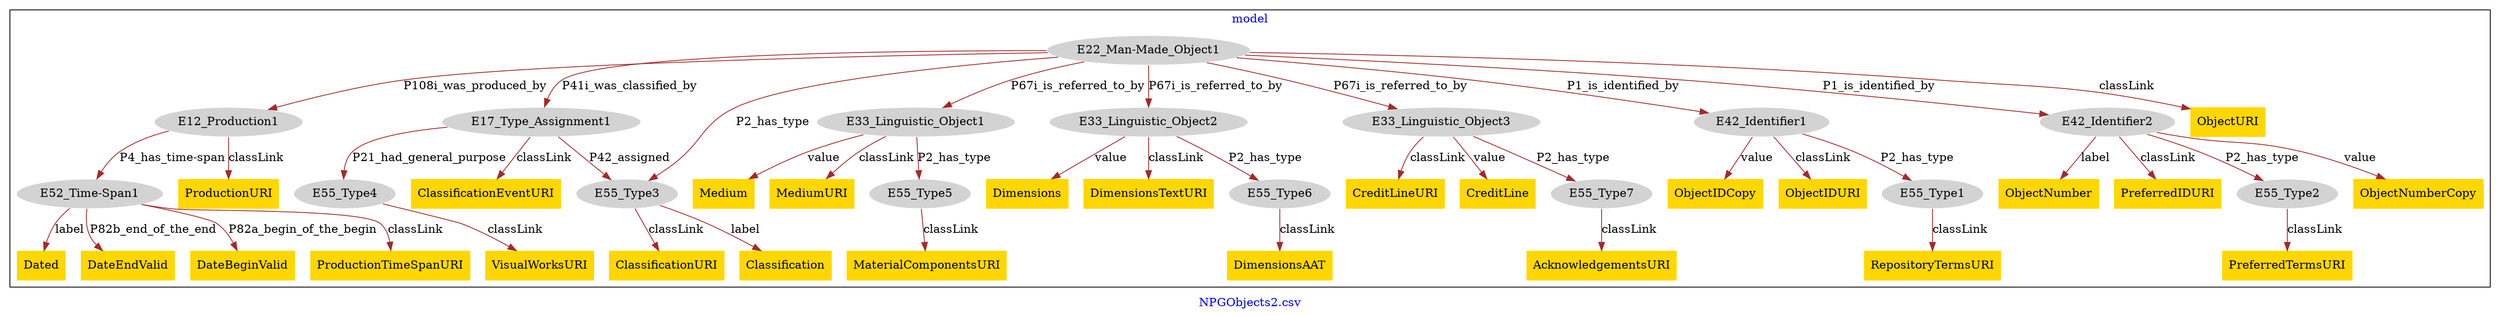 digraph n0 {
fontcolor="blue"
remincross="true"
label="NPGObjects2.csv"
subgraph cluster {
label="model"
n2[style="filled",color="white",fillcolor="lightgray",label="E12_Production1"];
n3[style="filled",color="white",fillcolor="lightgray",label="E52_Time-Span1"];
n4[style="filled",color="white",fillcolor="lightgray",label="E17_Type_Assignment1"];
n5[style="filled",color="white",fillcolor="lightgray",label="E55_Type3"];
n6[style="filled",color="white",fillcolor="lightgray",label="E55_Type4"];
n7[style="filled",color="white",fillcolor="lightgray",label="E22_Man-Made_Object1"];
n8[style="filled",color="white",fillcolor="lightgray",label="E33_Linguistic_Object1"];
n9[style="filled",color="white",fillcolor="lightgray",label="E33_Linguistic_Object2"];
n10[style="filled",color="white",fillcolor="lightgray",label="E33_Linguistic_Object3"];
n11[style="filled",color="white",fillcolor="lightgray",label="E42_Identifier1"];
n12[style="filled",color="white",fillcolor="lightgray",label="E42_Identifier2"];
n13[style="filled",color="white",fillcolor="lightgray",label="E55_Type5"];
n14[style="filled",color="white",fillcolor="lightgray",label="E55_Type6"];
n15[style="filled",color="white",fillcolor="lightgray",label="E55_Type7"];
n16[style="filled",color="white",fillcolor="lightgray",label="E55_Type1"];
n17[style="filled",color="white",fillcolor="lightgray",label="E55_Type2"];
n18[shape="plaintext",style="filled",fillcolor="gold",label="CreditLineURI"];
n19[shape="plaintext",style="filled",fillcolor="gold",label="Dimensions"];
n20[shape="plaintext",style="filled",fillcolor="gold",label="ClassificationURI"];
n21[shape="plaintext",style="filled",fillcolor="gold",label="CreditLine"];
n22[shape="plaintext",style="filled",fillcolor="gold",label="RepositoryTermsURI"];
n23[shape="plaintext",style="filled",fillcolor="gold",label="Classification"];
n24[shape="plaintext",style="filled",fillcolor="gold",label="Medium"];
n25[shape="plaintext",style="filled",fillcolor="gold",label="PreferredTermsURI"];
n26[shape="plaintext",style="filled",fillcolor="gold",label="Dated"];
n27[shape="plaintext",style="filled",fillcolor="gold",label="DateEndValid"];
n28[shape="plaintext",style="filled",fillcolor="gold",label="AcknowledgementsURI"];
n29[shape="plaintext",style="filled",fillcolor="gold",label="ObjectURI"];
n30[shape="plaintext",style="filled",fillcolor="gold",label="DateBeginValid"];
n31[shape="plaintext",style="filled",fillcolor="gold",label="ObjectNumberCopy"];
n32[shape="plaintext",style="filled",fillcolor="gold",label="DimensionsAAT"];
n33[shape="plaintext",style="filled",fillcolor="gold",label="ProductionURI"];
n34[shape="plaintext",style="filled",fillcolor="gold",label="ClassificationEventURI"];
n35[shape="plaintext",style="filled",fillcolor="gold",label="VisualWorksURI"];
n36[shape="plaintext",style="filled",fillcolor="gold",label="DimensionsTextURI"];
n37[shape="plaintext",style="filled",fillcolor="gold",label="MaterialComponentsURI"];
n38[shape="plaintext",style="filled",fillcolor="gold",label="ObjectNumber"];
n39[shape="plaintext",style="filled",fillcolor="gold",label="ObjectIDCopy"];
n40[shape="plaintext",style="filled",fillcolor="gold",label="ProductionTimeSpanURI"];
n41[shape="plaintext",style="filled",fillcolor="gold",label="ObjectIDURI"];
n42[shape="plaintext",style="filled",fillcolor="gold",label="PreferredIDURI"];
n43[shape="plaintext",style="filled",fillcolor="gold",label="MediumURI"];
}
n2 -> n3[color="brown",fontcolor="black",label="P4_has_time-span"]
n4 -> n5[color="brown",fontcolor="black",label="P42_assigned"]
n4 -> n6[color="brown",fontcolor="black",label="P21_had_general_purpose"]
n7 -> n2[color="brown",fontcolor="black",label="P108i_was_produced_by"]
n7 -> n4[color="brown",fontcolor="black",label="P41i_was_classified_by"]
n7 -> n8[color="brown",fontcolor="black",label="P67i_is_referred_to_by"]
n7 -> n9[color="brown",fontcolor="black",label="P67i_is_referred_to_by"]
n7 -> n10[color="brown",fontcolor="black",label="P67i_is_referred_to_by"]
n7 -> n11[color="brown",fontcolor="black",label="P1_is_identified_by"]
n7 -> n12[color="brown",fontcolor="black",label="P1_is_identified_by"]
n8 -> n13[color="brown",fontcolor="black",label="P2_has_type"]
n9 -> n14[color="brown",fontcolor="black",label="P2_has_type"]
n10 -> n15[color="brown",fontcolor="black",label="P2_has_type"]
n11 -> n16[color="brown",fontcolor="black",label="P2_has_type"]
n12 -> n17[color="brown",fontcolor="black",label="P2_has_type"]
n10 -> n18[color="brown",fontcolor="black",label="classLink"]
n9 -> n19[color="brown",fontcolor="black",label="value"]
n5 -> n20[color="brown",fontcolor="black",label="classLink"]
n10 -> n21[color="brown",fontcolor="black",label="value"]
n16 -> n22[color="brown",fontcolor="black",label="classLink"]
n5 -> n23[color="brown",fontcolor="black",label="label"]
n8 -> n24[color="brown",fontcolor="black",label="value"]
n17 -> n25[color="brown",fontcolor="black",label="classLink"]
n3 -> n26[color="brown",fontcolor="black",label="label"]
n3 -> n27[color="brown",fontcolor="black",label="P82b_end_of_the_end"]
n15 -> n28[color="brown",fontcolor="black",label="classLink"]
n7 -> n29[color="brown",fontcolor="black",label="classLink"]
n3 -> n30[color="brown",fontcolor="black",label="P82a_begin_of_the_begin"]
n12 -> n31[color="brown",fontcolor="black",label="value"]
n14 -> n32[color="brown",fontcolor="black",label="classLink"]
n2 -> n33[color="brown",fontcolor="black",label="classLink"]
n4 -> n34[color="brown",fontcolor="black",label="classLink"]
n6 -> n35[color="brown",fontcolor="black",label="classLink"]
n9 -> n36[color="brown",fontcolor="black",label="classLink"]
n13 -> n37[color="brown",fontcolor="black",label="classLink"]
n12 -> n38[color="brown",fontcolor="black",label="label"]
n11 -> n39[color="brown",fontcolor="black",label="value"]
n3 -> n40[color="brown",fontcolor="black",label="classLink"]
n11 -> n41[color="brown",fontcolor="black",label="classLink"]
n12 -> n42[color="brown",fontcolor="black",label="classLink"]
n8 -> n43[color="brown",fontcolor="black",label="classLink"]
n7 -> n5[color="brown",fontcolor="black",label="P2_has_type"]
}
